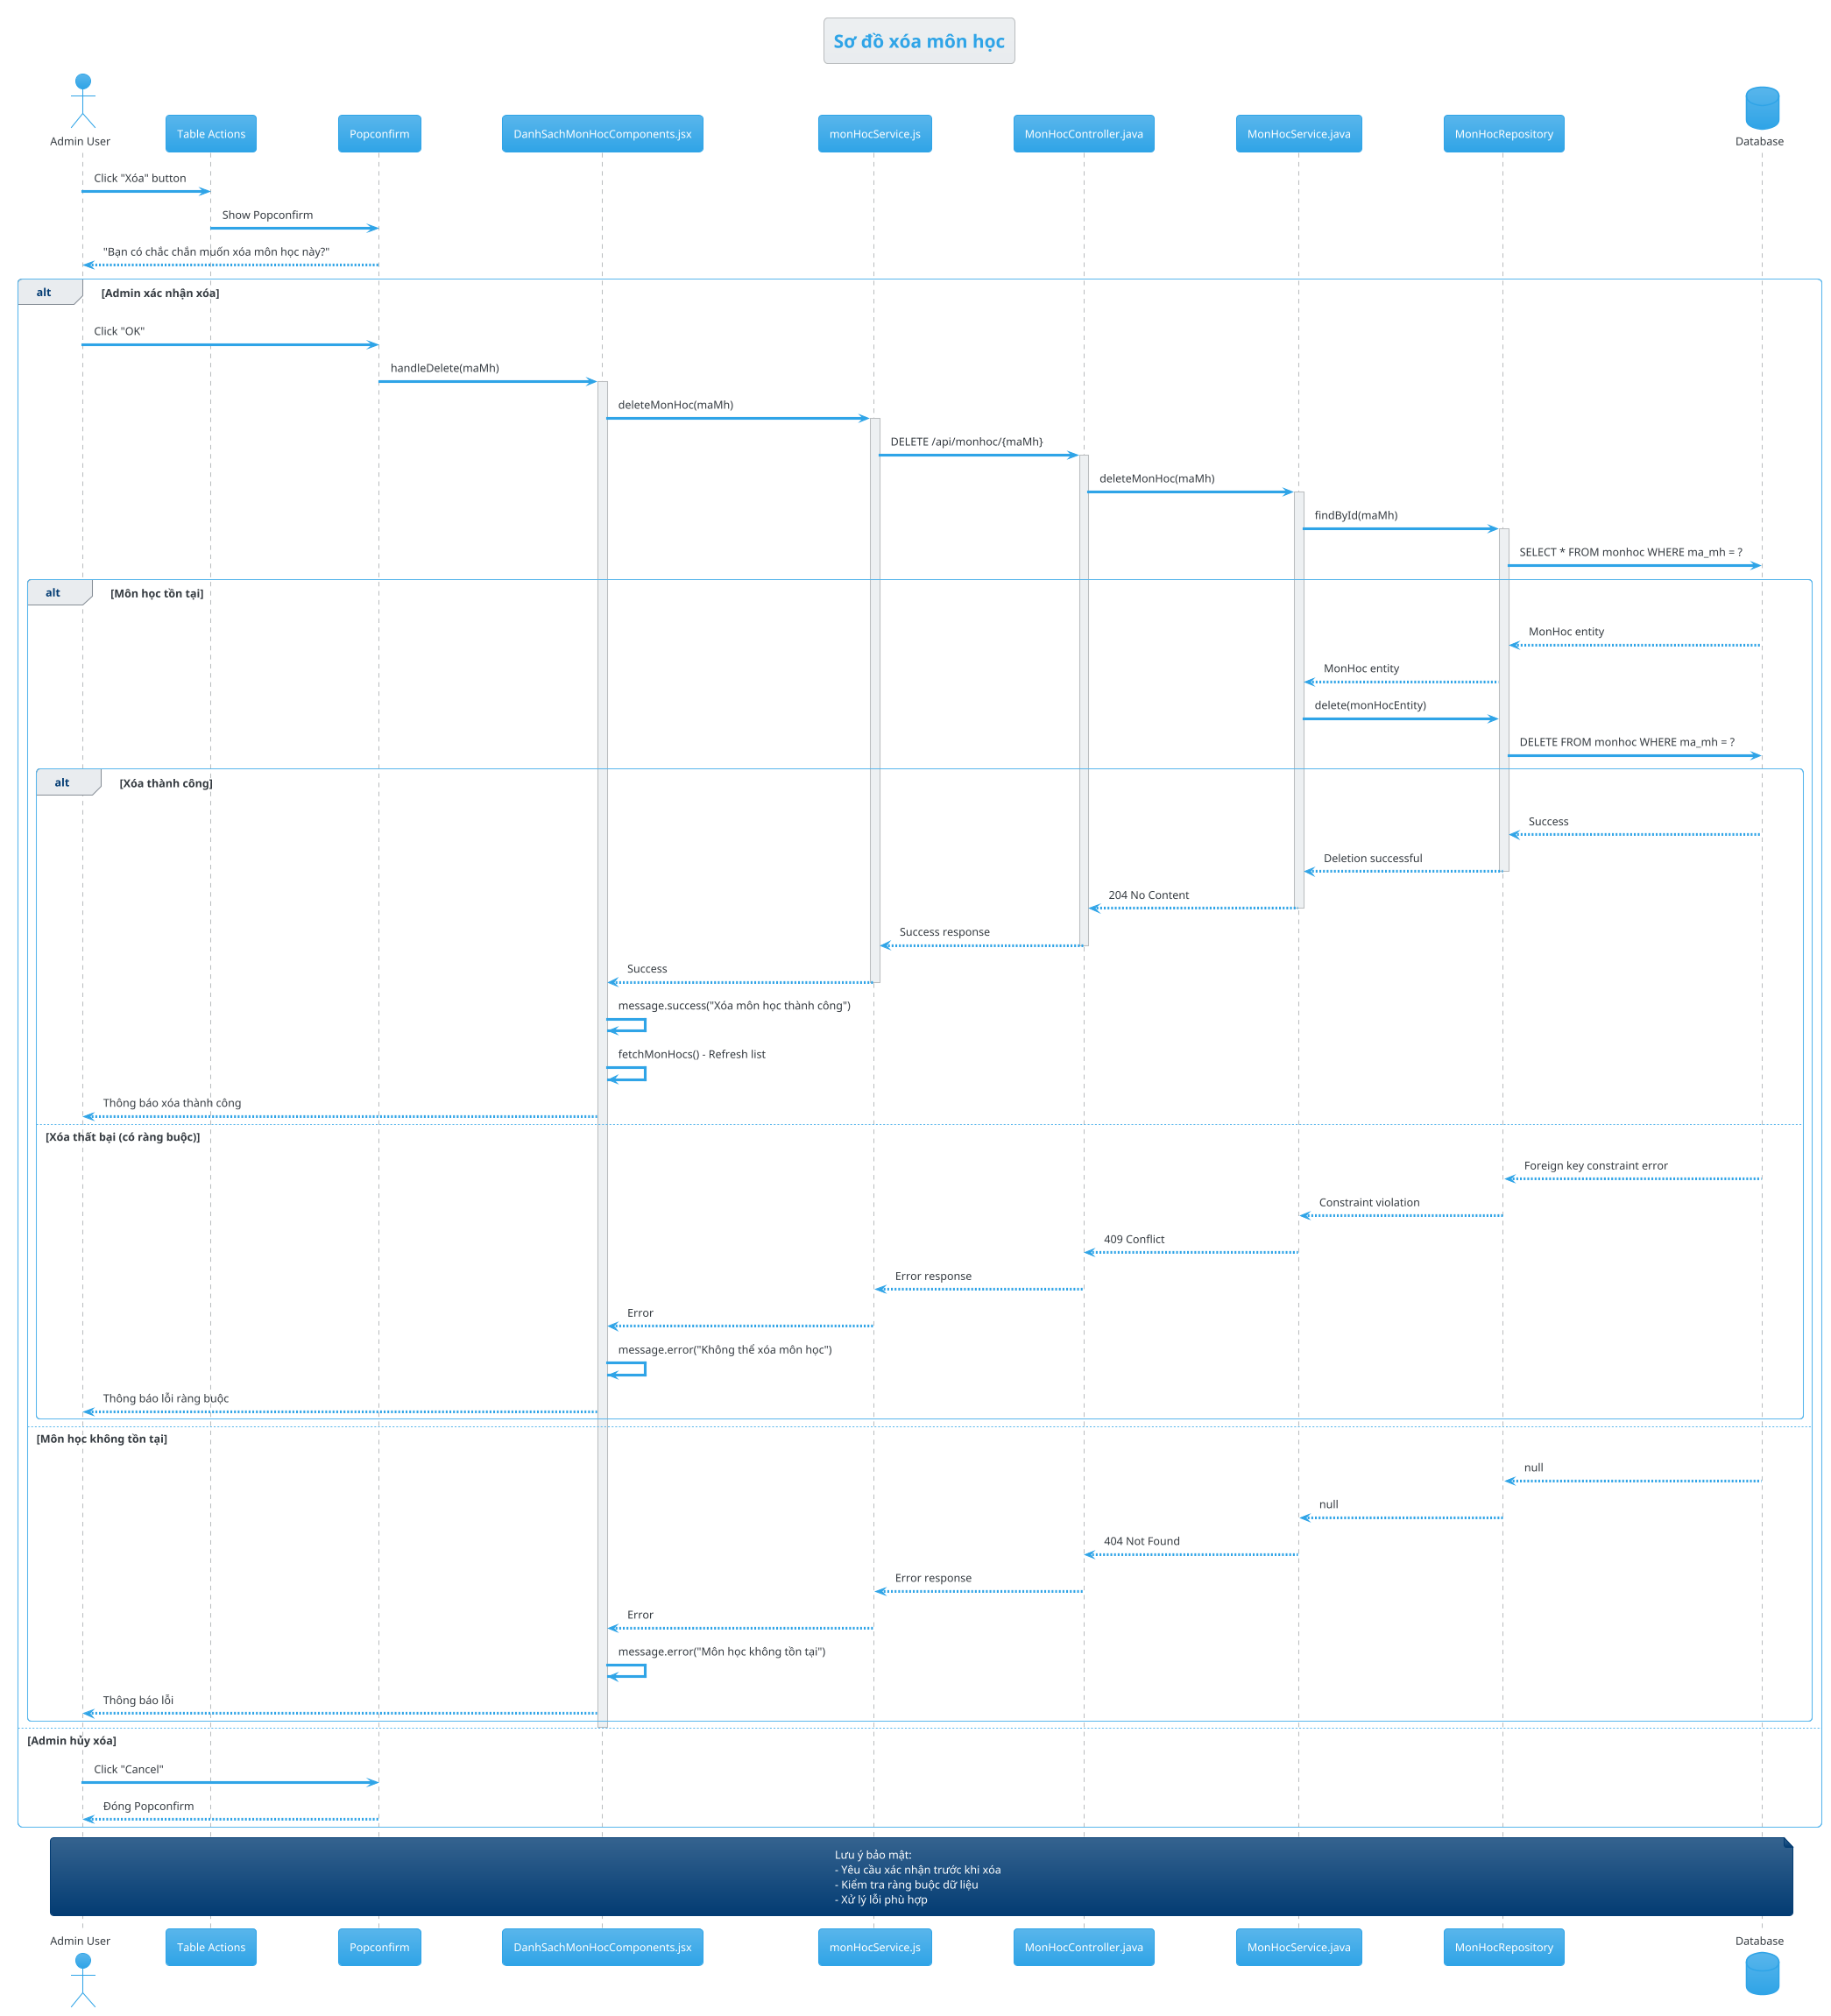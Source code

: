 @startuml
!theme cerulean
title Sơ đồ xóa môn học

actor "Admin User" as admin
participant "Table Actions" as table
participant "Popconfirm" as confirm
participant "DanhSachMonHocComponents.jsx" as component
participant "monHocService.js" as service
participant "MonHocController.java" as controller
participant "MonHocService.java" as backendService
participant "MonHocRepository" as repository
database "Database" as db

admin -> table: Click "Xóa" button
table -> confirm: Show Popconfirm
confirm --> admin: "Bạn có chắc chắn muốn xóa môn học này?"

alt Admin xác nhận xóa
    admin -> confirm: Click "OK"
    confirm -> component: handleDelete(maMh)
    activate component

    component -> service: deleteMonHoc(maMh)
    activate service

    service -> controller: DELETE /api/monhoc/{maMh}
    activate controller

    controller -> backendService: deleteMonHoc(maMh)
    activate backendService

    backendService -> repository: findById(maMh)
    activate repository

    repository -> db: SELECT * FROM monhoc WHERE ma_mh = ?

    alt Môn học tồn tại
        db --> repository: MonHoc entity
        repository --> backendService: MonHoc entity

        backendService -> repository: delete(monHocEntity)
        repository -> db: DELETE FROM monhoc WHERE ma_mh = ?

        alt Xóa thành công
            db --> repository: Success
            repository --> backendService: Deletion successful
            deactivate repository

            backendService --> controller: 204 No Content
            deactivate backendService

            controller --> service: Success response
            deactivate controller

            service --> component: Success
            deactivate service

            component -> component: message.success("Xóa môn học thành công")
            component -> component: fetchMonHocs() - Refresh list
            component --> admin: Thông báo xóa thành công

        else Xóa thất bại (có ràng buộc)
            db --> repository: Foreign key constraint error
            repository --> backendService: Constraint violation
            deactivate repository
            backendService --> controller: 409 Conflict
            deactivate backendService
            controller --> service: Error response
            deactivate controller
            service --> component: Error
            deactivate service
            component -> component: message.error("Không thể xóa môn học")
            component --> admin: Thông báo lỗi ràng buộc
        end

    else Môn học không tồn tại
        db --> repository: null
        repository --> backendService: null
        deactivate repository
        backendService --> controller: 404 Not Found
        deactivate backendService
        controller --> service: Error response
        deactivate controller
        service --> component: Error
        deactivate service
        component -> component: message.error("Môn học không tồn tại")
        component --> admin: Thông báo lỗi
    end

    deactivate component

else Admin hủy xóa
    admin -> confirm: Click "Cancel"
    confirm --> admin: Đóng Popconfirm
end

note over admin, db
  Lưu ý bảo mật:
  - Yêu cầu xác nhận trước khi xóa
  - Kiểm tra ràng buộc dữ liệu
  - Xử lý lỗi phù hợp
end note

@enduml